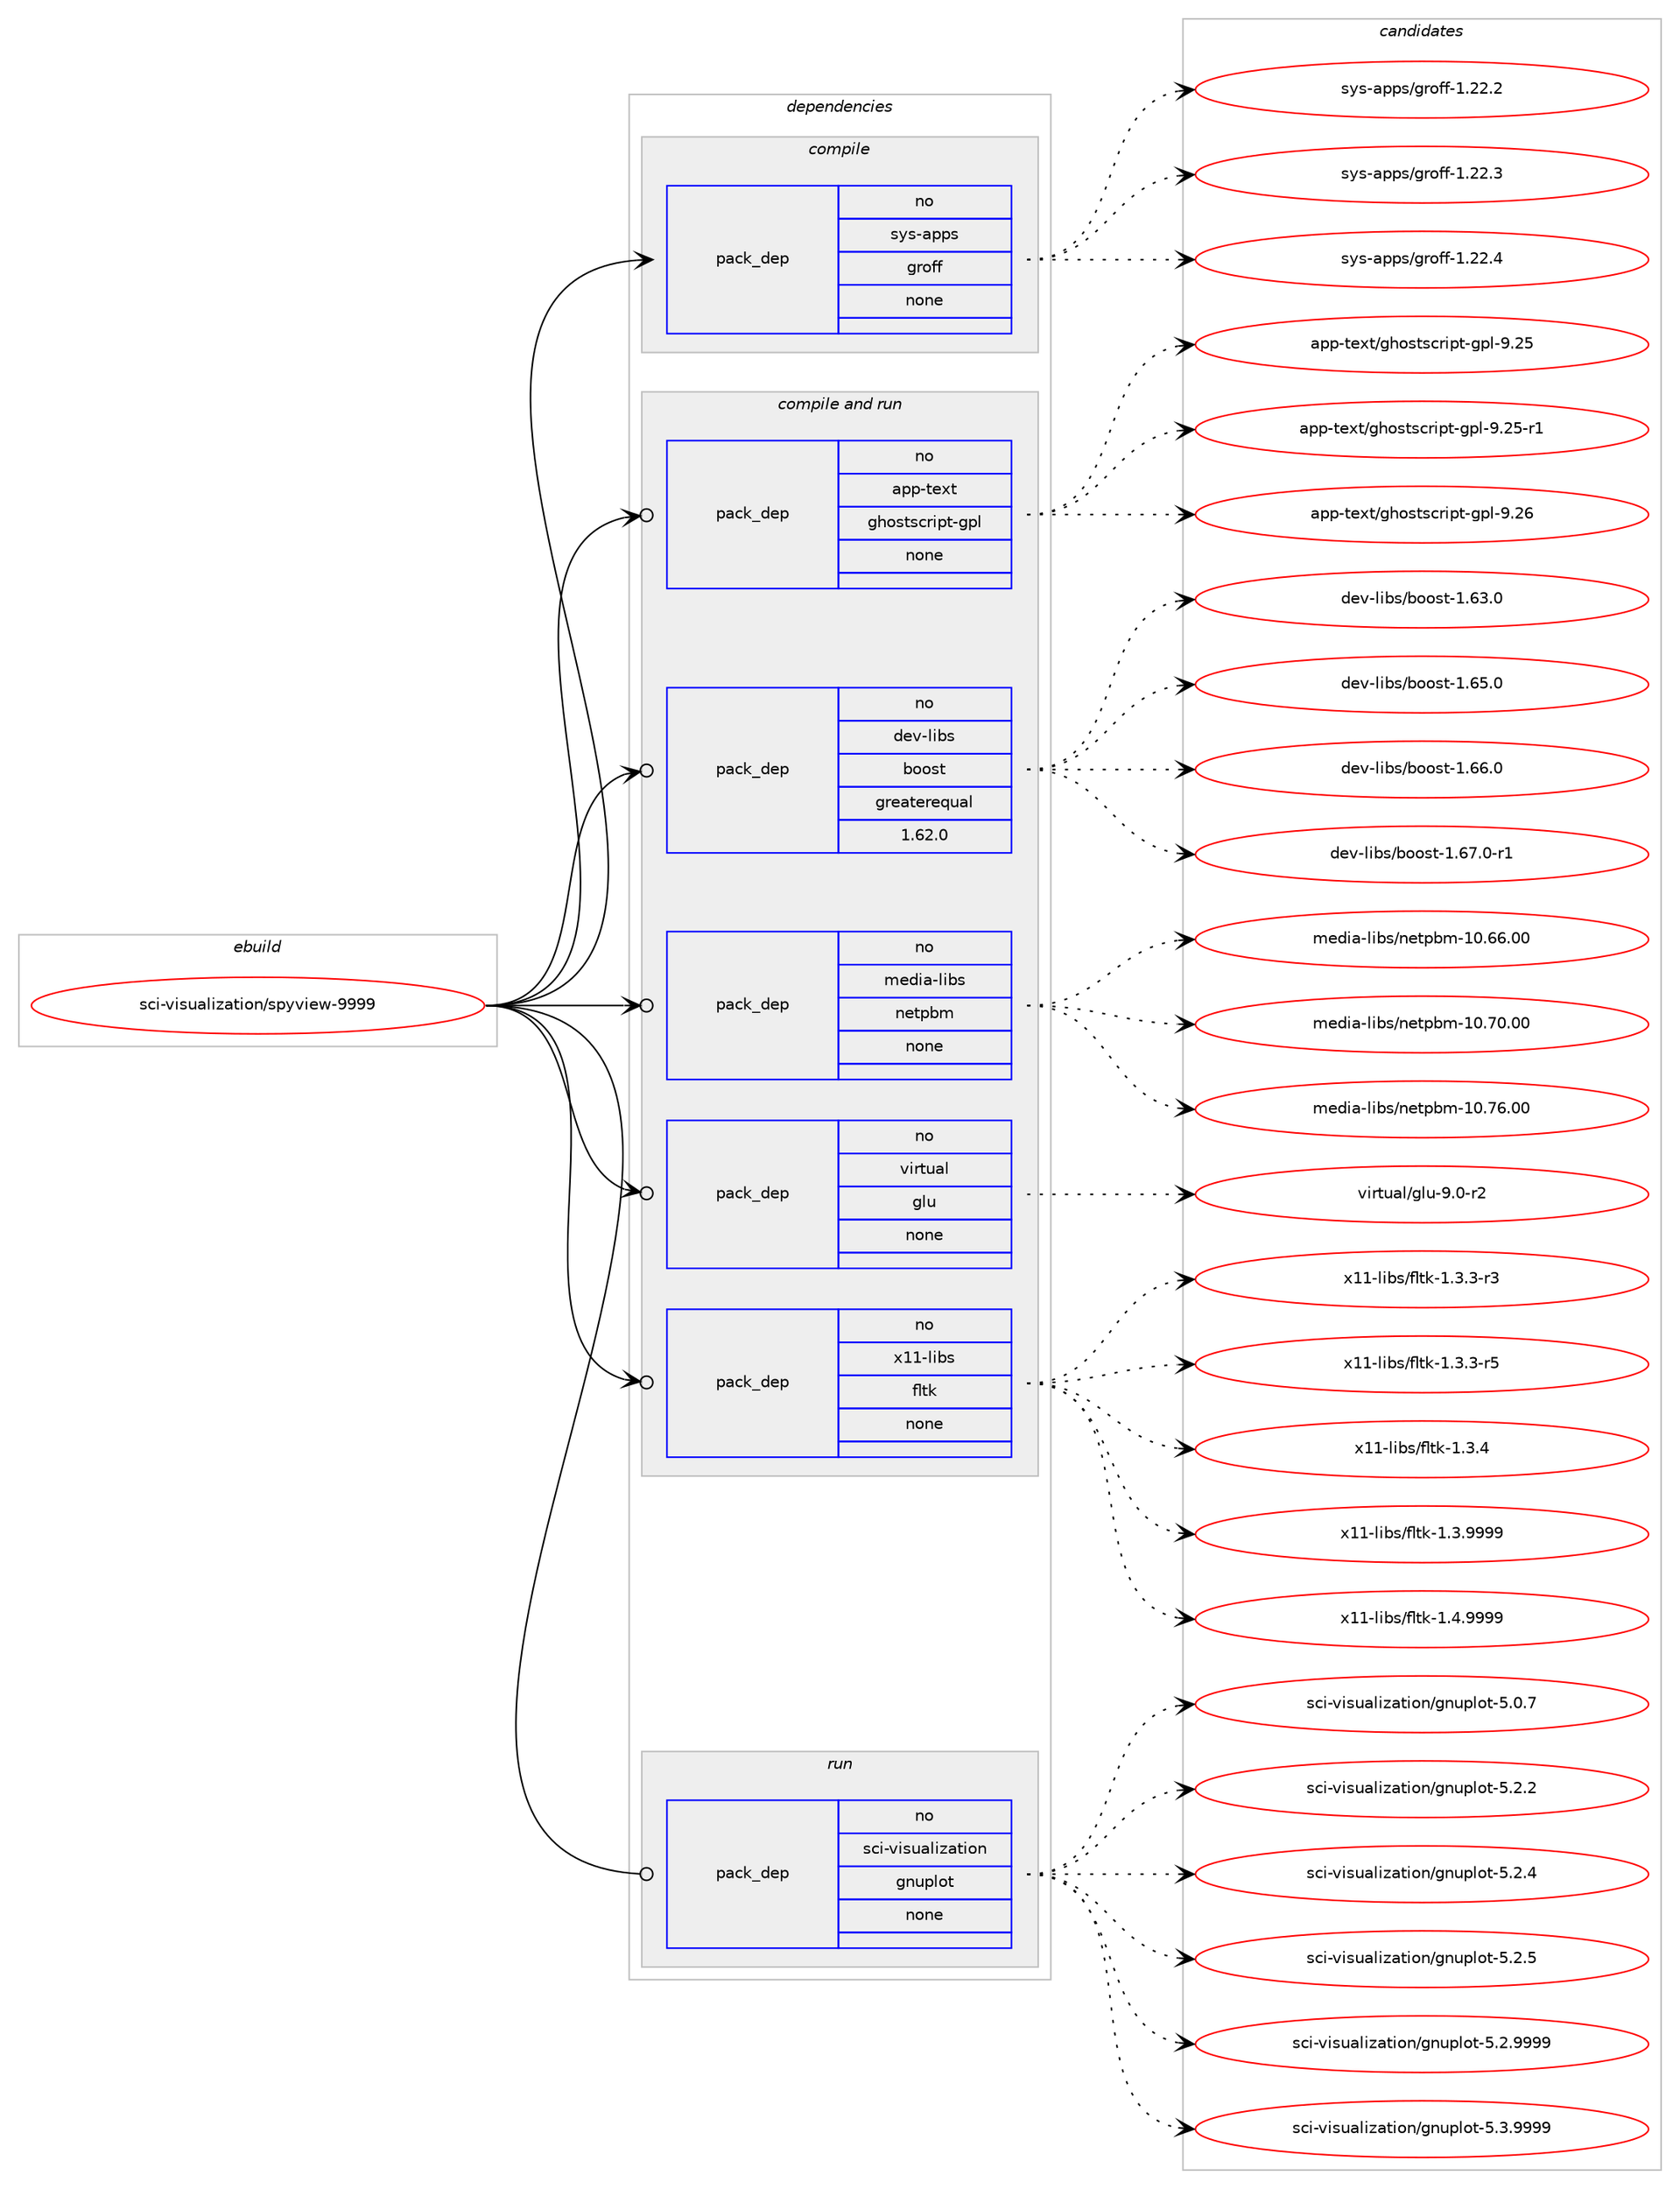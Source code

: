 digraph prolog {

# *************
# Graph options
# *************

newrank=true;
concentrate=true;
compound=true;
graph [rankdir=LR,fontname=Helvetica,fontsize=10,ranksep=1.5];#, ranksep=2.5, nodesep=0.2];
edge  [arrowhead=vee];
node  [fontname=Helvetica,fontsize=10];

# **********
# The ebuild
# **********

subgraph cluster_leftcol {
color=gray;
rank=same;
label=<<i>ebuild</i>>;
id [label="sci-visualization/spyview-9999", color=red, width=4, href="../sci-visualization/spyview-9999.svg"];
}

# ****************
# The dependencies
# ****************

subgraph cluster_midcol {
color=gray;
label=<<i>dependencies</i>>;
subgraph cluster_compile {
fillcolor="#eeeeee";
style=filled;
label=<<i>compile</i>>;
subgraph pack4084 {
dependency5128 [label=<<TABLE BORDER="0" CELLBORDER="1" CELLSPACING="0" CELLPADDING="4" WIDTH="220"><TR><TD ROWSPAN="6" CELLPADDING="30">pack_dep</TD></TR><TR><TD WIDTH="110">no</TD></TR><TR><TD>sys-apps</TD></TR><TR><TD>groff</TD></TR><TR><TD>none</TD></TR><TR><TD></TD></TR></TABLE>>, shape=none, color=blue];
}
id:e -> dependency5128:w [weight=20,style="solid",arrowhead="vee"];
}
subgraph cluster_compileandrun {
fillcolor="#eeeeee";
style=filled;
label=<<i>compile and run</i>>;
subgraph pack4085 {
dependency5129 [label=<<TABLE BORDER="0" CELLBORDER="1" CELLSPACING="0" CELLPADDING="4" WIDTH="220"><TR><TD ROWSPAN="6" CELLPADDING="30">pack_dep</TD></TR><TR><TD WIDTH="110">no</TD></TR><TR><TD>app-text</TD></TR><TR><TD>ghostscript-gpl</TD></TR><TR><TD>none</TD></TR><TR><TD></TD></TR></TABLE>>, shape=none, color=blue];
}
id:e -> dependency5129:w [weight=20,style="solid",arrowhead="odotvee"];
subgraph pack4086 {
dependency5130 [label=<<TABLE BORDER="0" CELLBORDER="1" CELLSPACING="0" CELLPADDING="4" WIDTH="220"><TR><TD ROWSPAN="6" CELLPADDING="30">pack_dep</TD></TR><TR><TD WIDTH="110">no</TD></TR><TR><TD>dev-libs</TD></TR><TR><TD>boost</TD></TR><TR><TD>greaterequal</TD></TR><TR><TD>1.62.0</TD></TR></TABLE>>, shape=none, color=blue];
}
id:e -> dependency5130:w [weight=20,style="solid",arrowhead="odotvee"];
subgraph pack4087 {
dependency5131 [label=<<TABLE BORDER="0" CELLBORDER="1" CELLSPACING="0" CELLPADDING="4" WIDTH="220"><TR><TD ROWSPAN="6" CELLPADDING="30">pack_dep</TD></TR><TR><TD WIDTH="110">no</TD></TR><TR><TD>media-libs</TD></TR><TR><TD>netpbm</TD></TR><TR><TD>none</TD></TR><TR><TD></TD></TR></TABLE>>, shape=none, color=blue];
}
id:e -> dependency5131:w [weight=20,style="solid",arrowhead="odotvee"];
subgraph pack4088 {
dependency5132 [label=<<TABLE BORDER="0" CELLBORDER="1" CELLSPACING="0" CELLPADDING="4" WIDTH="220"><TR><TD ROWSPAN="6" CELLPADDING="30">pack_dep</TD></TR><TR><TD WIDTH="110">no</TD></TR><TR><TD>virtual</TD></TR><TR><TD>glu</TD></TR><TR><TD>none</TD></TR><TR><TD></TD></TR></TABLE>>, shape=none, color=blue];
}
id:e -> dependency5132:w [weight=20,style="solid",arrowhead="odotvee"];
subgraph pack4089 {
dependency5133 [label=<<TABLE BORDER="0" CELLBORDER="1" CELLSPACING="0" CELLPADDING="4" WIDTH="220"><TR><TD ROWSPAN="6" CELLPADDING="30">pack_dep</TD></TR><TR><TD WIDTH="110">no</TD></TR><TR><TD>x11-libs</TD></TR><TR><TD>fltk</TD></TR><TR><TD>none</TD></TR><TR><TD></TD></TR></TABLE>>, shape=none, color=blue];
}
id:e -> dependency5133:w [weight=20,style="solid",arrowhead="odotvee"];
}
subgraph cluster_run {
fillcolor="#eeeeee";
style=filled;
label=<<i>run</i>>;
subgraph pack4090 {
dependency5134 [label=<<TABLE BORDER="0" CELLBORDER="1" CELLSPACING="0" CELLPADDING="4" WIDTH="220"><TR><TD ROWSPAN="6" CELLPADDING="30">pack_dep</TD></TR><TR><TD WIDTH="110">no</TD></TR><TR><TD>sci-visualization</TD></TR><TR><TD>gnuplot</TD></TR><TR><TD>none</TD></TR><TR><TD></TD></TR></TABLE>>, shape=none, color=blue];
}
id:e -> dependency5134:w [weight=20,style="solid",arrowhead="odot"];
}
}

# **************
# The candidates
# **************

subgraph cluster_choices {
rank=same;
color=gray;
label=<<i>candidates</i>>;

subgraph choice4084 {
color=black;
nodesep=1;
choice11512111545971121121154710311411110210245494650504650 [label="sys-apps/groff-1.22.2", color=red, width=4,href="../sys-apps/groff-1.22.2.svg"];
choice11512111545971121121154710311411110210245494650504651 [label="sys-apps/groff-1.22.3", color=red, width=4,href="../sys-apps/groff-1.22.3.svg"];
choice11512111545971121121154710311411110210245494650504652 [label="sys-apps/groff-1.22.4", color=red, width=4,href="../sys-apps/groff-1.22.4.svg"];
dependency5128:e -> choice11512111545971121121154710311411110210245494650504650:w [style=dotted,weight="100"];
dependency5128:e -> choice11512111545971121121154710311411110210245494650504651:w [style=dotted,weight="100"];
dependency5128:e -> choice11512111545971121121154710311411110210245494650504652:w [style=dotted,weight="100"];
}
subgraph choice4085 {
color=black;
nodesep=1;
choice97112112451161011201164710310411111511611599114105112116451031121084557465053 [label="app-text/ghostscript-gpl-9.25", color=red, width=4,href="../app-text/ghostscript-gpl-9.25.svg"];
choice971121124511610112011647103104111115116115991141051121164510311210845574650534511449 [label="app-text/ghostscript-gpl-9.25-r1", color=red, width=4,href="../app-text/ghostscript-gpl-9.25-r1.svg"];
choice97112112451161011201164710310411111511611599114105112116451031121084557465054 [label="app-text/ghostscript-gpl-9.26", color=red, width=4,href="../app-text/ghostscript-gpl-9.26.svg"];
dependency5129:e -> choice97112112451161011201164710310411111511611599114105112116451031121084557465053:w [style=dotted,weight="100"];
dependency5129:e -> choice971121124511610112011647103104111115116115991141051121164510311210845574650534511449:w [style=dotted,weight="100"];
dependency5129:e -> choice97112112451161011201164710310411111511611599114105112116451031121084557465054:w [style=dotted,weight="100"];
}
subgraph choice4086 {
color=black;
nodesep=1;
choice1001011184510810598115479811111111511645494654514648 [label="dev-libs/boost-1.63.0", color=red, width=4,href="../dev-libs/boost-1.63.0.svg"];
choice1001011184510810598115479811111111511645494654534648 [label="dev-libs/boost-1.65.0", color=red, width=4,href="../dev-libs/boost-1.65.0.svg"];
choice1001011184510810598115479811111111511645494654544648 [label="dev-libs/boost-1.66.0", color=red, width=4,href="../dev-libs/boost-1.66.0.svg"];
choice10010111845108105981154798111111115116454946545546484511449 [label="dev-libs/boost-1.67.0-r1", color=red, width=4,href="../dev-libs/boost-1.67.0-r1.svg"];
dependency5130:e -> choice1001011184510810598115479811111111511645494654514648:w [style=dotted,weight="100"];
dependency5130:e -> choice1001011184510810598115479811111111511645494654534648:w [style=dotted,weight="100"];
dependency5130:e -> choice1001011184510810598115479811111111511645494654544648:w [style=dotted,weight="100"];
dependency5130:e -> choice10010111845108105981154798111111115116454946545546484511449:w [style=dotted,weight="100"];
}
subgraph choice4087 {
color=black;
nodesep=1;
choice1091011001059745108105981154711010111611298109454948465454464848 [label="media-libs/netpbm-10.66.00", color=red, width=4,href="../media-libs/netpbm-10.66.00.svg"];
choice1091011001059745108105981154711010111611298109454948465548464848 [label="media-libs/netpbm-10.70.00", color=red, width=4,href="../media-libs/netpbm-10.70.00.svg"];
choice1091011001059745108105981154711010111611298109454948465554464848 [label="media-libs/netpbm-10.76.00", color=red, width=4,href="../media-libs/netpbm-10.76.00.svg"];
dependency5131:e -> choice1091011001059745108105981154711010111611298109454948465454464848:w [style=dotted,weight="100"];
dependency5131:e -> choice1091011001059745108105981154711010111611298109454948465548464848:w [style=dotted,weight="100"];
dependency5131:e -> choice1091011001059745108105981154711010111611298109454948465554464848:w [style=dotted,weight="100"];
}
subgraph choice4088 {
color=black;
nodesep=1;
choice1181051141161179710847103108117455746484511450 [label="virtual/glu-9.0-r2", color=red, width=4,href="../virtual/glu-9.0-r2.svg"];
dependency5132:e -> choice1181051141161179710847103108117455746484511450:w [style=dotted,weight="100"];
}
subgraph choice4089 {
color=black;
nodesep=1;
choice12049494510810598115471021081161074549465146514511451 [label="x11-libs/fltk-1.3.3-r3", color=red, width=4,href="../x11-libs/fltk-1.3.3-r3.svg"];
choice12049494510810598115471021081161074549465146514511453 [label="x11-libs/fltk-1.3.3-r5", color=red, width=4,href="../x11-libs/fltk-1.3.3-r5.svg"];
choice1204949451081059811547102108116107454946514652 [label="x11-libs/fltk-1.3.4", color=red, width=4,href="../x11-libs/fltk-1.3.4.svg"];
choice1204949451081059811547102108116107454946514657575757 [label="x11-libs/fltk-1.3.9999", color=red, width=4,href="../x11-libs/fltk-1.3.9999.svg"];
choice1204949451081059811547102108116107454946524657575757 [label="x11-libs/fltk-1.4.9999", color=red, width=4,href="../x11-libs/fltk-1.4.9999.svg"];
dependency5133:e -> choice12049494510810598115471021081161074549465146514511451:w [style=dotted,weight="100"];
dependency5133:e -> choice12049494510810598115471021081161074549465146514511453:w [style=dotted,weight="100"];
dependency5133:e -> choice1204949451081059811547102108116107454946514652:w [style=dotted,weight="100"];
dependency5133:e -> choice1204949451081059811547102108116107454946514657575757:w [style=dotted,weight="100"];
dependency5133:e -> choice1204949451081059811547102108116107454946524657575757:w [style=dotted,weight="100"];
}
subgraph choice4090 {
color=black;
nodesep=1;
choice1159910545118105115117971081051229711610511111047103110117112108111116455346484655 [label="sci-visualization/gnuplot-5.0.7", color=red, width=4,href="../sci-visualization/gnuplot-5.0.7.svg"];
choice1159910545118105115117971081051229711610511111047103110117112108111116455346504650 [label="sci-visualization/gnuplot-5.2.2", color=red, width=4,href="../sci-visualization/gnuplot-5.2.2.svg"];
choice1159910545118105115117971081051229711610511111047103110117112108111116455346504652 [label="sci-visualization/gnuplot-5.2.4", color=red, width=4,href="../sci-visualization/gnuplot-5.2.4.svg"];
choice1159910545118105115117971081051229711610511111047103110117112108111116455346504653 [label="sci-visualization/gnuplot-5.2.5", color=red, width=4,href="../sci-visualization/gnuplot-5.2.5.svg"];
choice1159910545118105115117971081051229711610511111047103110117112108111116455346504657575757 [label="sci-visualization/gnuplot-5.2.9999", color=red, width=4,href="../sci-visualization/gnuplot-5.2.9999.svg"];
choice1159910545118105115117971081051229711610511111047103110117112108111116455346514657575757 [label="sci-visualization/gnuplot-5.3.9999", color=red, width=4,href="../sci-visualization/gnuplot-5.3.9999.svg"];
dependency5134:e -> choice1159910545118105115117971081051229711610511111047103110117112108111116455346484655:w [style=dotted,weight="100"];
dependency5134:e -> choice1159910545118105115117971081051229711610511111047103110117112108111116455346504650:w [style=dotted,weight="100"];
dependency5134:e -> choice1159910545118105115117971081051229711610511111047103110117112108111116455346504652:w [style=dotted,weight="100"];
dependency5134:e -> choice1159910545118105115117971081051229711610511111047103110117112108111116455346504653:w [style=dotted,weight="100"];
dependency5134:e -> choice1159910545118105115117971081051229711610511111047103110117112108111116455346504657575757:w [style=dotted,weight="100"];
dependency5134:e -> choice1159910545118105115117971081051229711610511111047103110117112108111116455346514657575757:w [style=dotted,weight="100"];
}
}

}
